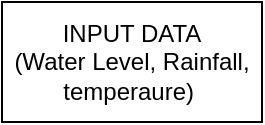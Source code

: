 <mxfile version="24.6.3" type="github">
  <diagram name="Page-1" id="Dq0aPXRKCmUVd5auRb3-">
    <mxGraphModel dx="1050" dy="565" grid="1" gridSize="10" guides="1" tooltips="1" connect="1" arrows="1" fold="1" page="1" pageScale="1" pageWidth="827" pageHeight="1169" math="0" shadow="0">
      <root>
        <mxCell id="0" />
        <mxCell id="1" parent="0" />
        <mxCell id="UbOxjI7PgsFevJ3y35vZ-2" value="INPUT DATA&lt;div&gt;(Water Level, Rainfall, temperaure)&amp;nbsp;&lt;/div&gt;" style="rounded=0;whiteSpace=wrap;html=1;" vertex="1" parent="1">
          <mxGeometry x="40" y="40" width="130" height="60" as="geometry" />
        </mxCell>
      </root>
    </mxGraphModel>
  </diagram>
</mxfile>
